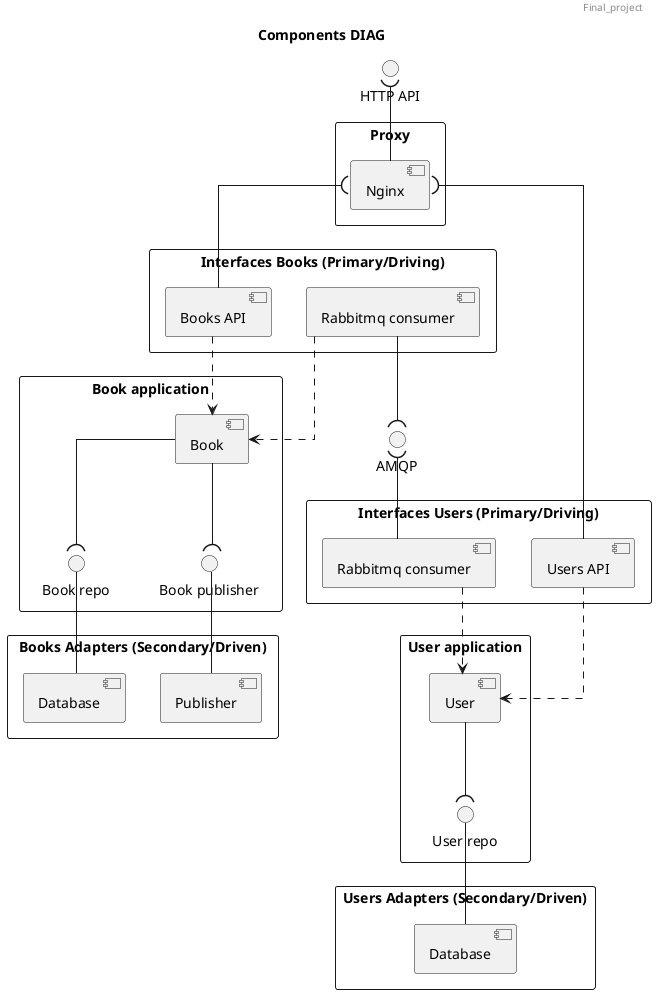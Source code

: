 @startuml
header  Final_project
title Components DIAG

skinparam linetype ortho

rectangle "Proxy" {
  [Nginx] as nginx
}

rectangle "Interfaces Books (Primary/Driving)" {
  [Books API] as books_api
  [Rabbitmq consumer] as rabbitmq_consumer_books
}

rectangle "Book application" {
  [Book] as book
  interface "Book repo" as book_repo
  interface "Book publisher" as book_publisher

}

rectangle "Books Adapters (Secondary/Driven)" {
  [Database] as database_books
  [Publisher] as publisher

}


() "AMQP" as amqp
() "HTTP API" as http_api

rabbitmq_consumer_books -d-( amqp
nginx -u-( http_api
books_api -u-( nginx
books_api ..> book
rabbitmq_consumer_books ..> book
book --( book_repo
book --( book_publisher
publisher -u- book_publisher
database_books -u- book_repo



rectangle "Interfaces Users (Primary/Driving)" {
  [Users API] as users_api
  [Rabbitmq consumer] as rabbitmq_consumer_users
}

rectangle "User application" {
  [User] as user
  interface "User repo" as user_repo
}

rectangle "Users Adapters (Secondary/Driven)" {
  [Database] as database_user

rabbitmq_consumer_users-u-( amqp
users_api -u-( nginx
users_api ..> user
rabbitmq_consumer_users ..> user
user --( user_repo
database_user -u- user_repo

@enduml
